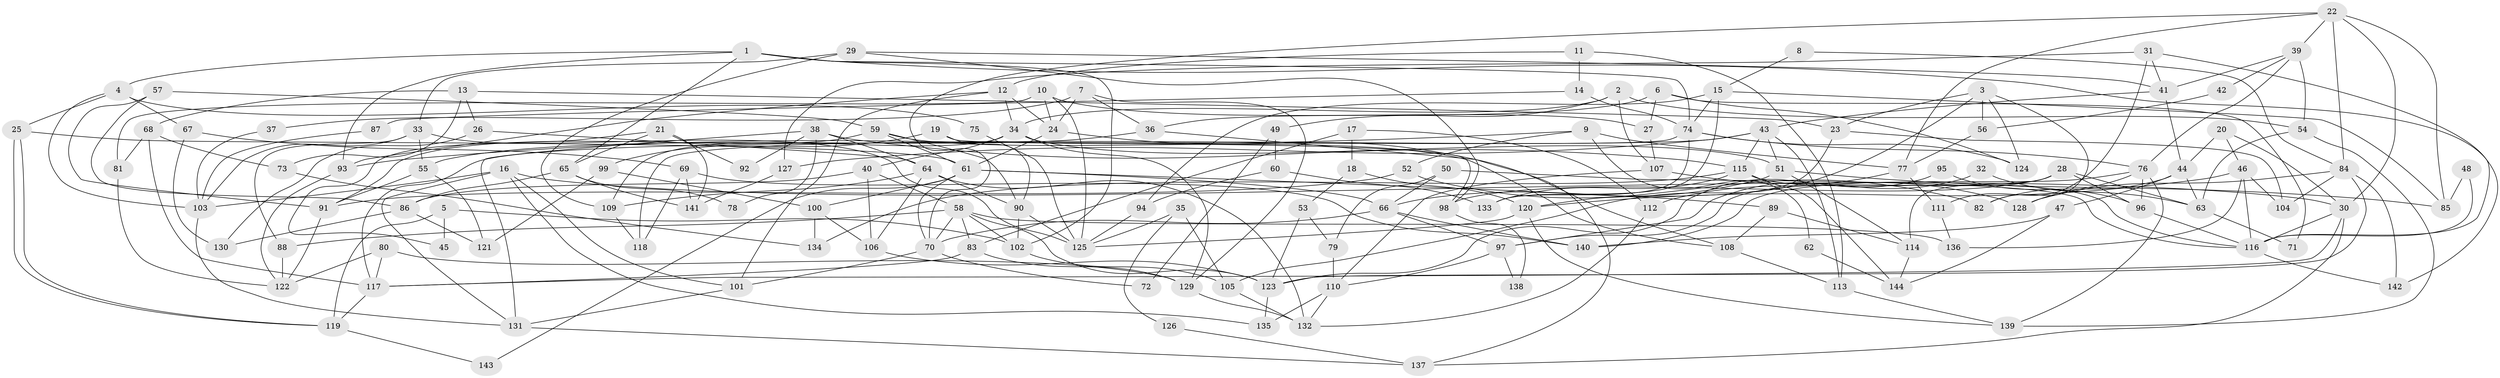 // coarse degree distribution, {13: 0.03508771929824561, 5: 0.17543859649122806, 6: 0.08771929824561403, 3: 0.14035087719298245, 4: 0.05263157894736842, 2: 0.15789473684210525, 8: 0.07017543859649122, 12: 0.03508771929824561, 14: 0.017543859649122806, 9: 0.07017543859649122, 7: 0.07017543859649122, 16: 0.03508771929824561, 15: 0.017543859649122806, 10: 0.017543859649122806, 11: 0.017543859649122806}
// Generated by graph-tools (version 1.1) at 2025/18/03/04/25 18:18:53]
// undirected, 144 vertices, 288 edges
graph export_dot {
graph [start="1"]
  node [color=gray90,style=filled];
  1;
  2;
  3;
  4;
  5;
  6;
  7;
  8;
  9;
  10;
  11;
  12;
  13;
  14;
  15;
  16;
  17;
  18;
  19;
  20;
  21;
  22;
  23;
  24;
  25;
  26;
  27;
  28;
  29;
  30;
  31;
  32;
  33;
  34;
  35;
  36;
  37;
  38;
  39;
  40;
  41;
  42;
  43;
  44;
  45;
  46;
  47;
  48;
  49;
  50;
  51;
  52;
  53;
  54;
  55;
  56;
  57;
  58;
  59;
  60;
  61;
  62;
  63;
  64;
  65;
  66;
  67;
  68;
  69;
  70;
  71;
  72;
  73;
  74;
  75;
  76;
  77;
  78;
  79;
  80;
  81;
  82;
  83;
  84;
  85;
  86;
  87;
  88;
  89;
  90;
  91;
  92;
  93;
  94;
  95;
  96;
  97;
  98;
  99;
  100;
  101;
  102;
  103;
  104;
  105;
  106;
  107;
  108;
  109;
  110;
  111;
  112;
  113;
  114;
  115;
  116;
  117;
  118;
  119;
  120;
  121;
  122;
  123;
  124;
  125;
  126;
  127;
  128;
  129;
  130;
  131;
  132;
  133;
  134;
  135;
  136;
  137;
  138;
  139;
  140;
  141;
  142;
  143;
  144;
  1 -- 65;
  1 -- 4;
  1 -- 74;
  1 -- 93;
  1 -- 102;
  1 -- 142;
  2 -- 107;
  2 -- 34;
  2 -- 49;
  2 -- 54;
  3 -- 124;
  3 -- 23;
  3 -- 56;
  3 -- 82;
  3 -- 105;
  4 -- 25;
  4 -- 103;
  4 -- 67;
  4 -- 75;
  5 -- 119;
  5 -- 102;
  5 -- 45;
  6 -- 36;
  6 -- 27;
  6 -- 71;
  6 -- 124;
  7 -- 24;
  7 -- 129;
  7 -- 36;
  7 -- 37;
  8 -- 84;
  8 -- 15;
  9 -- 93;
  9 -- 77;
  9 -- 52;
  9 -- 62;
  10 -- 24;
  10 -- 125;
  10 -- 27;
  10 -- 81;
  11 -- 12;
  11 -- 113;
  11 -- 14;
  12 -- 34;
  12 -- 101;
  12 -- 24;
  12 -- 93;
  13 -- 26;
  13 -- 68;
  13 -- 23;
  13 -- 73;
  14 -- 74;
  14 -- 87;
  15 -- 133;
  15 -- 74;
  15 -- 85;
  15 -- 94;
  16 -- 101;
  16 -- 30;
  16 -- 103;
  16 -- 131;
  16 -- 135;
  17 -- 18;
  17 -- 83;
  17 -- 112;
  18 -- 120;
  18 -- 53;
  19 -- 90;
  19 -- 98;
  19 -- 99;
  20 -- 30;
  20 -- 46;
  20 -- 44;
  21 -- 141;
  21 -- 65;
  21 -- 45;
  21 -- 92;
  22 -- 85;
  22 -- 70;
  22 -- 30;
  22 -- 39;
  22 -- 77;
  22 -- 84;
  23 -- 120;
  23 -- 104;
  24 -- 61;
  24 -- 108;
  25 -- 119;
  25 -- 119;
  25 -- 61;
  26 -- 130;
  26 -- 64;
  27 -- 107;
  28 -- 63;
  28 -- 96;
  28 -- 97;
  28 -- 98;
  28 -- 114;
  29 -- 33;
  29 -- 41;
  29 -- 98;
  29 -- 109;
  30 -- 116;
  30 -- 117;
  30 -- 137;
  31 -- 41;
  31 -- 116;
  31 -- 111;
  31 -- 127;
  32 -- 97;
  32 -- 63;
  33 -- 103;
  33 -- 88;
  33 -- 55;
  33 -- 125;
  34 -- 40;
  34 -- 51;
  34 -- 109;
  34 -- 129;
  35 -- 125;
  35 -- 105;
  35 -- 126;
  36 -- 55;
  36 -- 137;
  37 -- 103;
  38 -- 64;
  38 -- 131;
  38 -- 78;
  38 -- 92;
  38 -- 115;
  39 -- 76;
  39 -- 41;
  39 -- 42;
  39 -- 54;
  40 -- 58;
  40 -- 106;
  40 -- 86;
  41 -- 43;
  41 -- 44;
  42 -- 56;
  43 -- 51;
  43 -- 117;
  43 -- 113;
  43 -- 115;
  43 -- 127;
  44 -- 47;
  44 -- 63;
  44 -- 82;
  46 -- 104;
  46 -- 116;
  46 -- 120;
  46 -- 136;
  47 -- 144;
  47 -- 140;
  48 -- 85;
  48 -- 116;
  49 -- 60;
  49 -- 72;
  50 -- 116;
  50 -- 66;
  50 -- 79;
  51 -- 114;
  51 -- 66;
  51 -- 85;
  52 -- 82;
  52 -- 91;
  53 -- 123;
  53 -- 79;
  54 -- 63;
  54 -- 139;
  55 -- 91;
  55 -- 121;
  56 -- 77;
  57 -- 59;
  57 -- 91;
  57 -- 86;
  58 -- 102;
  58 -- 83;
  58 -- 70;
  58 -- 88;
  58 -- 123;
  58 -- 136;
  59 -- 108;
  59 -- 91;
  59 -- 61;
  59 -- 90;
  60 -- 133;
  60 -- 94;
  61 -- 66;
  61 -- 70;
  61 -- 89;
  61 -- 100;
  61 -- 143;
  62 -- 144;
  63 -- 71;
  64 -- 132;
  64 -- 109;
  64 -- 90;
  64 -- 106;
  65 -- 141;
  65 -- 86;
  65 -- 78;
  66 -- 97;
  66 -- 70;
  66 -- 140;
  67 -- 69;
  67 -- 130;
  68 -- 81;
  68 -- 73;
  68 -- 117;
  69 -- 118;
  69 -- 140;
  69 -- 141;
  70 -- 72;
  70 -- 101;
  73 -- 134;
  74 -- 76;
  74 -- 118;
  74 -- 124;
  74 -- 133;
  75 -- 125;
  76 -- 139;
  76 -- 140;
  76 -- 96;
  76 -- 128;
  77 -- 111;
  77 -- 112;
  79 -- 110;
  80 -- 129;
  80 -- 117;
  80 -- 122;
  81 -- 122;
  83 -- 129;
  83 -- 117;
  84 -- 123;
  84 -- 104;
  84 -- 128;
  84 -- 142;
  86 -- 121;
  86 -- 130;
  87 -- 103;
  88 -- 122;
  89 -- 108;
  89 -- 114;
  90 -- 102;
  90 -- 125;
  91 -- 122;
  93 -- 122;
  94 -- 125;
  95 -- 123;
  95 -- 96;
  96 -- 116;
  97 -- 110;
  97 -- 138;
  98 -- 138;
  99 -- 121;
  99 -- 100;
  100 -- 106;
  100 -- 134;
  101 -- 131;
  102 -- 105;
  103 -- 131;
  105 -- 132;
  106 -- 123;
  107 -- 110;
  107 -- 128;
  108 -- 113;
  109 -- 118;
  110 -- 135;
  110 -- 132;
  111 -- 136;
  112 -- 132;
  113 -- 139;
  114 -- 144;
  115 -- 116;
  115 -- 133;
  115 -- 134;
  115 -- 144;
  116 -- 142;
  117 -- 119;
  119 -- 143;
  120 -- 125;
  120 -- 139;
  123 -- 135;
  126 -- 137;
  127 -- 141;
  129 -- 132;
  131 -- 137;
}
